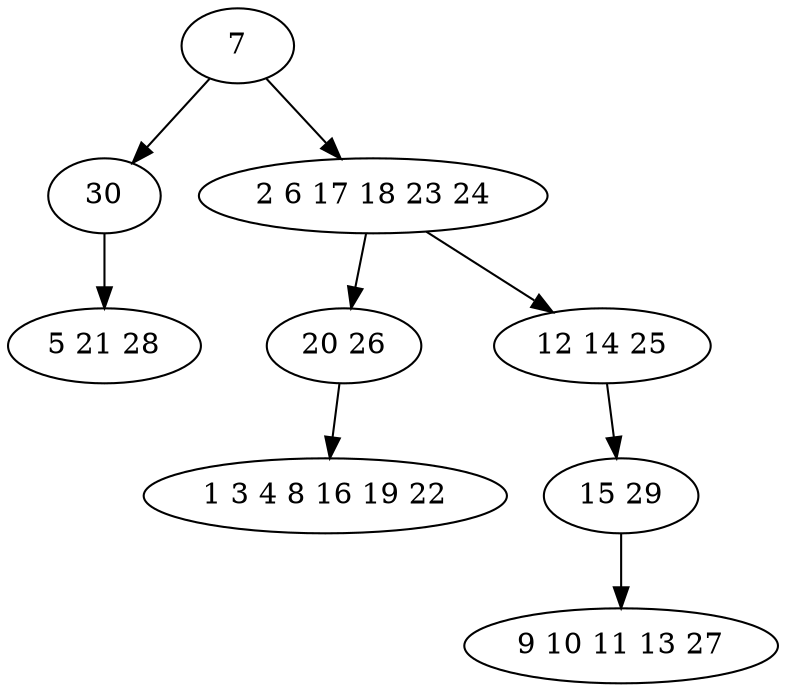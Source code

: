 digraph true_tree {
	"0" -> "1"
	"1" -> "2"
	"0" -> "3"
	"3" -> "4"
	"3" -> "5"
	"4" -> "6"
	"5" -> "7"
	"7" -> "8"
	"0" [label="7"];
	"1" [label="30"];
	"2" [label="5 21 28"];
	"3" [label="2 6 17 18 23 24"];
	"4" [label="20 26"];
	"5" [label="12 14 25"];
	"6" [label="1 3 4 8 16 19 22"];
	"7" [label="15 29"];
	"8" [label="9 10 11 13 27"];
}
